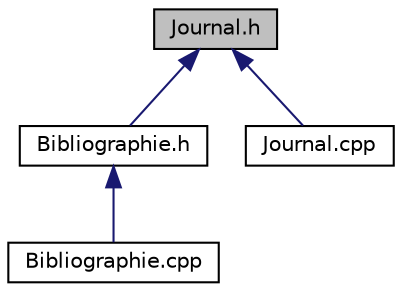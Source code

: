 digraph "Journal.h"
{
  edge [fontname="Helvetica",fontsize="10",labelfontname="Helvetica",labelfontsize="10"];
  node [fontname="Helvetica",fontsize="10",shape=record];
  Node6 [label="Journal.h",height=0.2,width=0.4,color="black", fillcolor="grey75", style="filled", fontcolor="black"];
  Node6 -> Node7 [dir="back",color="midnightblue",fontsize="10",style="solid",fontname="Helvetica"];
  Node7 [label="Bibliographie.h",height=0.2,width=0.4,color="black", fillcolor="white", style="filled",URL="$Bibliographie_8h.html",tooltip="Classe pour gérer les références Bibliographie. "];
  Node7 -> Node8 [dir="back",color="midnightblue",fontsize="10",style="solid",fontname="Helvetica"];
  Node8 [label="Bibliographie.cpp",height=0.2,width=0.4,color="black", fillcolor="white", style="filled",URL="$Bibliographie_8cpp.html",tooltip="Implémentation de la classe Bibliographie pour gérer les références. "];
  Node6 -> Node9 [dir="back",color="midnightblue",fontsize="10",style="solid",fontname="Helvetica"];
  Node9 [label="Journal.cpp",height=0.2,width=0.4,color="black", fillcolor="white", style="filled",URL="$Journal_8cpp.html",tooltip="Implémentation de la classe Journal dérivée de Reference. "];
}

